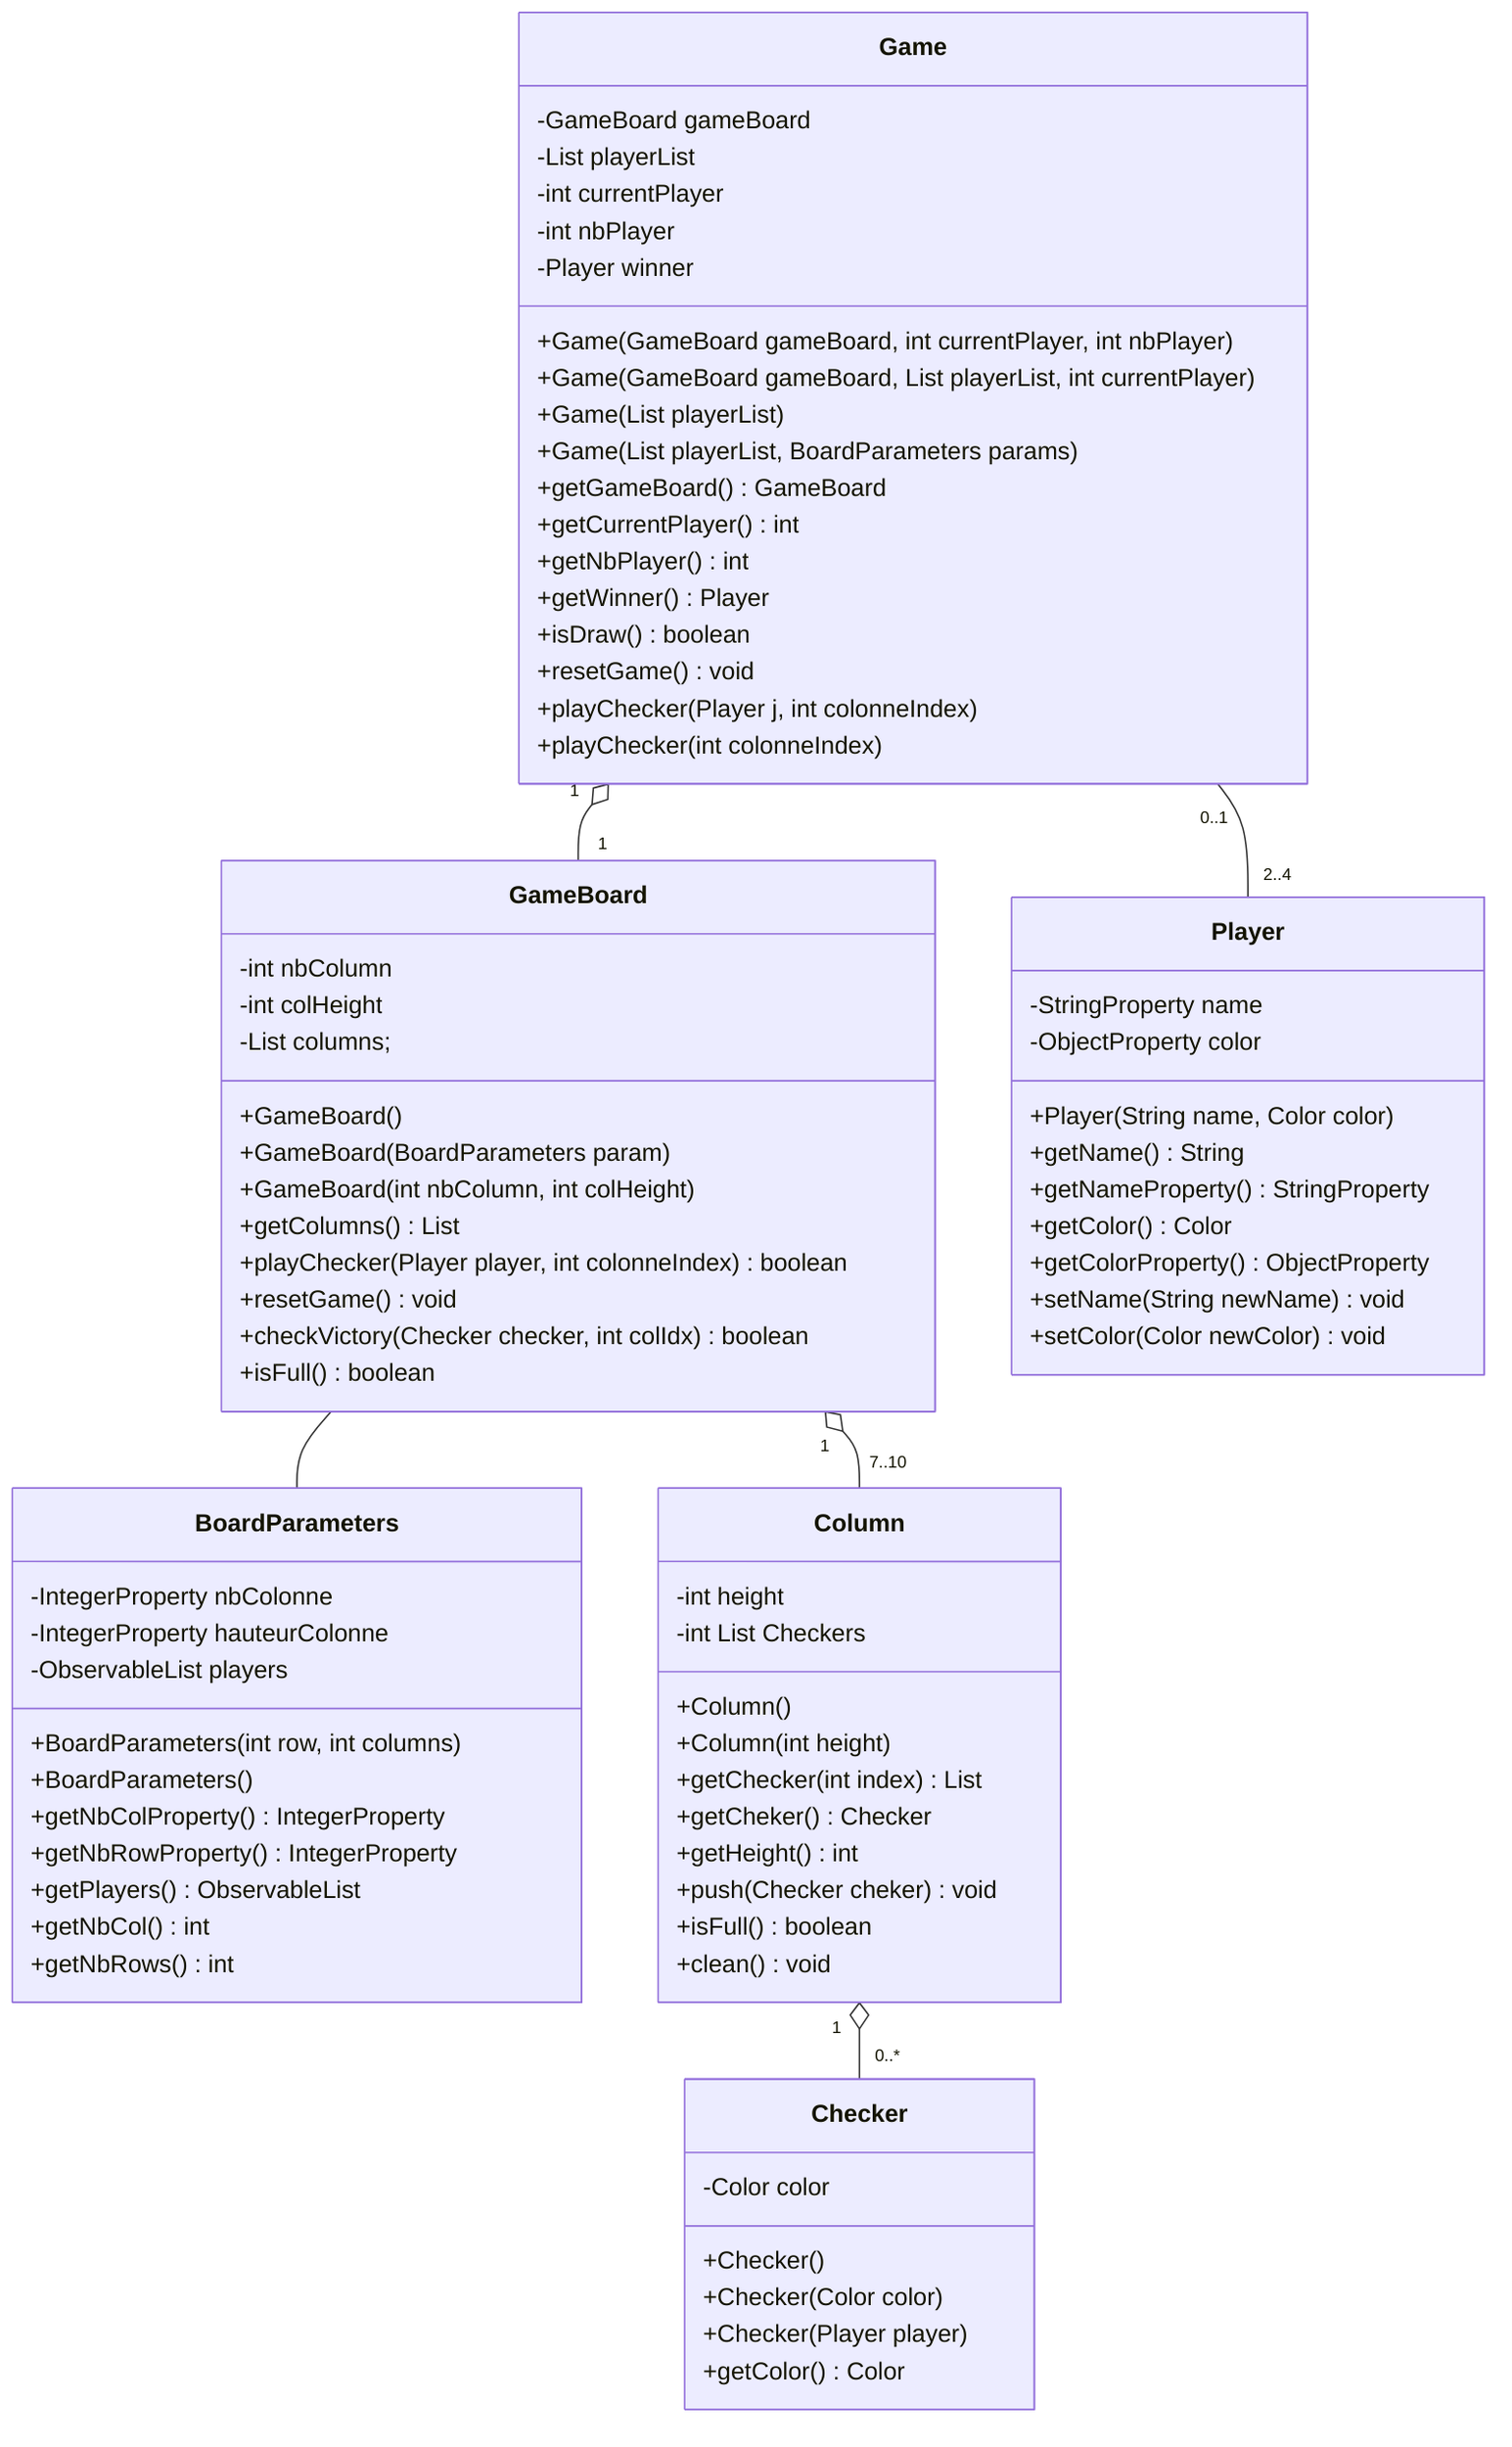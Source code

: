 classDiagram
  class BoardParameters{
    -IntegerProperty nbColonne
    -IntegerProperty hauteurColonne
    -ObservableList<Player> players
    +BoardParameters(int row, int columns)
    +BoardParameters()
    +getNbColProperty() IntegerProperty
    +getNbRowProperty() IntegerProperty
    +getPlayers() ObservableList<Player>
    +getNbCol() int
    +getNbRows() int
  }

  class Checker{
    -Color color
    +Checker()
    +Checker(Color color)
    +Checker(Player player)
    +getColor() Color
  }

  class Column{
    -int height
    -int List<Checker> Checkers
    +Column()
    +Column(int height)
    +getChecker(int index) List<Checker>
    +getCheker() Checker
    +getHeight() int
    +push(Checker cheker) void
    +isFull() boolean
    +clean() void
  }

  class Game {
    -GameBoard gameBoard
    -List<Player> playerList
    -int currentPlayer
    -int nbPlayer
    -Player winner
    +Game(GameBoard gameBoard, int currentPlayer, int nbPlayer)
    +Game(GameBoard gameBoard, List<Player> playerList, int currentPlayer)
    +Game(List<Player> playerList)
    +Game(List<Player> playerList, BoardParameters params)
    +getGameBoard() GameBoard
    +getCurrentPlayer() int
    +getNbPlayer() int
    +getWinner() Player
    +isDraw() boolean
    +resetGame() void
    +playChecker(Player j, int colonneIndex)
    +playChecker(int colonneIndex)
  }

  class GameBoard{
    -int nbColumn
    -int colHeight
    -List<Column> columns;
    +GameBoard()
    +GameBoard(BoardParameters param)
    +GameBoard(int nbColumn, int colHeight)
    +getColumns() List<Column>
    +playChecker(Player player, int colonneIndex) boolean
    +resetGame() void
    +checkVictory(Checker checker, int colIdx) boolean
    +isFull() boolean
  }

  class Player{
    -StringProperty name
    -ObjectProperty<Color> color
    +Player(String name, Color color)
    +getName() String
    +getNameProperty() StringProperty
    +getColor() Color
    +getColorProperty() ObjectProperty<Color>
    +setName(String newName) void
    +setColor(Color newColor) void
  }

  Game "1" o-- "1" GameBoard
  Game "0..1" -- "2..4" Player
  GameBoard "1" o-- "7..10" Column
  GameBoard -- BoardParameters
  Column "1" o-- "0..*" Checker